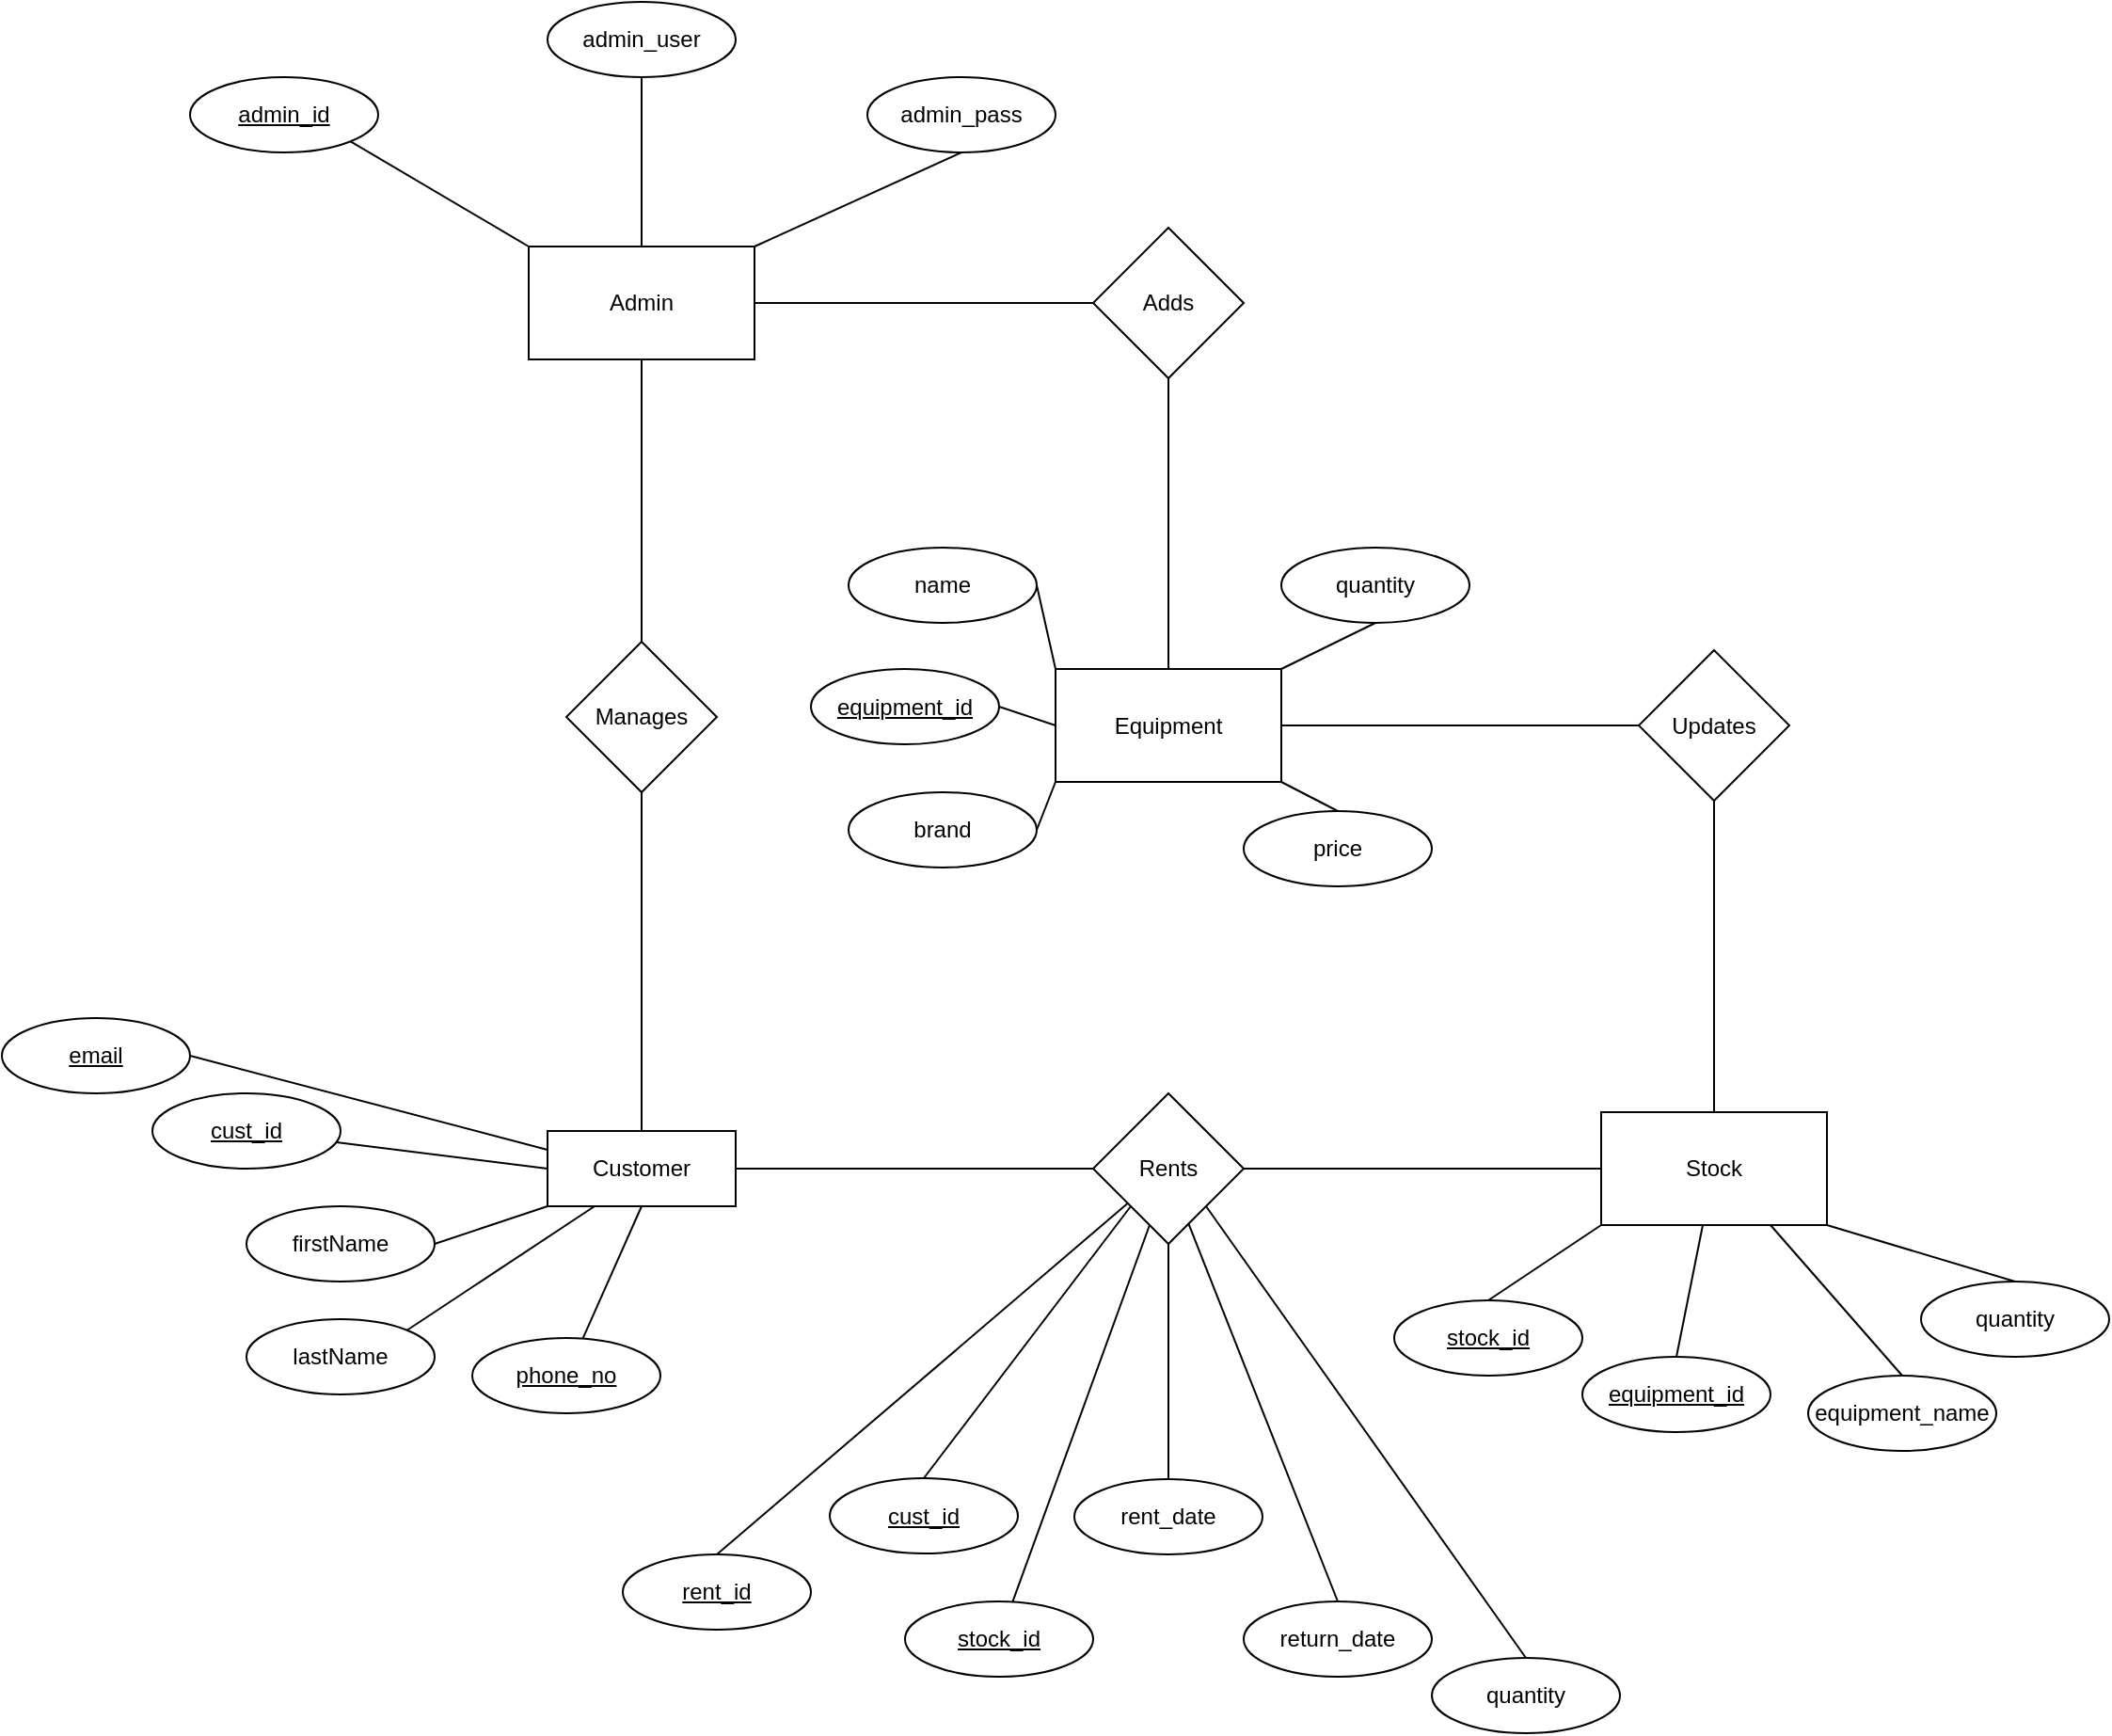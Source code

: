 <mxfile version="17.4.5" type="device"><diagram id="AoQ71wExBJ9Sow57T3Ax" name="Page-1"><mxGraphModel dx="1203" dy="1840" grid="1" gridSize="10" guides="1" tooltips="1" connect="1" arrows="1" fold="1" page="1" pageScale="1" pageWidth="827" pageHeight="1169" math="0" shadow="0"><root><mxCell id="0"/><mxCell id="1" parent="0"/><mxCell id="BPgHNf_49MtfVLXEXjFW-1" value="Admin" style="rounded=0;whiteSpace=wrap;html=1;" parent="1" vertex="1"><mxGeometry x="470" y="-70" width="120" height="60" as="geometry"/></mxCell><mxCell id="BPgHNf_49MtfVLXEXjFW-3" value="Stock" style="rounded=0;whiteSpace=wrap;html=1;" parent="1" vertex="1"><mxGeometry x="1040" y="390" width="120" height="60" as="geometry"/></mxCell><mxCell id="BPgHNf_49MtfVLXEXjFW-5" value="Customer" style="whiteSpace=wrap;html=1;align=center;" parent="1" vertex="1"><mxGeometry x="480" y="400" width="100" height="40" as="geometry"/></mxCell><mxCell id="BPgHNf_49MtfVLXEXjFW-6" value="firstName" style="ellipse;whiteSpace=wrap;html=1;align=center;" parent="1" vertex="1"><mxGeometry x="320" y="440" width="100" height="40" as="geometry"/></mxCell><mxCell id="BPgHNf_49MtfVLXEXjFW-7" value="lastName" style="ellipse;whiteSpace=wrap;html=1;align=center;" parent="1" vertex="1"><mxGeometry x="320" y="500" width="100" height="40" as="geometry"/></mxCell><mxCell id="BPgHNf_49MtfVLXEXjFW-8" value="cust_id" style="ellipse;whiteSpace=wrap;html=1;align=center;fontStyle=4;" parent="1" vertex="1"><mxGeometry x="270" y="380" width="100" height="40" as="geometry"/></mxCell><mxCell id="BPgHNf_49MtfVLXEXjFW-9" value="email" style="ellipse;whiteSpace=wrap;html=1;align=center;fontStyle=4;" parent="1" vertex="1"><mxGeometry x="190" y="340" width="100" height="40" as="geometry"/></mxCell><mxCell id="BPgHNf_49MtfVLXEXjFW-11" value="phone_no" style="ellipse;whiteSpace=wrap;html=1;align=center;fontStyle=4;" parent="1" vertex="1"><mxGeometry x="440" y="510" width="100" height="40" as="geometry"/></mxCell><mxCell id="BPgHNf_49MtfVLXEXjFW-14" value="" style="endArrow=none;html=1;rounded=0;exitX=1;exitY=0;exitDx=0;exitDy=0;entryX=0.25;entryY=1;entryDx=0;entryDy=0;" parent="1" source="BPgHNf_49MtfVLXEXjFW-7" target="BPgHNf_49MtfVLXEXjFW-5" edge="1"><mxGeometry width="50" height="50" relative="1" as="geometry"><mxPoint x="640" y="480" as="sourcePoint"/><mxPoint x="690" y="430" as="targetPoint"/></mxGeometry></mxCell><mxCell id="BPgHNf_49MtfVLXEXjFW-15" value="" style="endArrow=none;html=1;rounded=0;exitX=1;exitY=0.5;exitDx=0;exitDy=0;entryX=0;entryY=1;entryDx=0;entryDy=0;" parent="1" source="BPgHNf_49MtfVLXEXjFW-6" target="BPgHNf_49MtfVLXEXjFW-5" edge="1"><mxGeometry width="50" height="50" relative="1" as="geometry"><mxPoint x="640" y="480" as="sourcePoint"/><mxPoint x="690" y="430" as="targetPoint"/></mxGeometry></mxCell><mxCell id="BPgHNf_49MtfVLXEXjFW-16" value="" style="endArrow=none;html=1;rounded=0;entryX=0;entryY=0.5;entryDx=0;entryDy=0;" parent="1" source="BPgHNf_49MtfVLXEXjFW-8" target="BPgHNf_49MtfVLXEXjFW-5" edge="1"><mxGeometry width="50" height="50" relative="1" as="geometry"><mxPoint x="640" y="480" as="sourcePoint"/><mxPoint x="690" y="430" as="targetPoint"/></mxGeometry></mxCell><mxCell id="BPgHNf_49MtfVLXEXjFW-18" value="" style="endArrow=none;html=1;rounded=0;exitX=0.5;exitY=1;exitDx=0;exitDy=0;" parent="1" target="BPgHNf_49MtfVLXEXjFW-11" edge="1" source="BPgHNf_49MtfVLXEXjFW-5"><mxGeometry width="50" height="50" relative="1" as="geometry"><mxPoint x="560" y="440" as="sourcePoint"/><mxPoint x="690" y="430" as="targetPoint"/></mxGeometry></mxCell><mxCell id="BPgHNf_49MtfVLXEXjFW-19" value="" style="endArrow=none;html=1;rounded=0;entryX=0;entryY=0.25;entryDx=0;entryDy=0;exitX=1;exitY=0.5;exitDx=0;exitDy=0;" parent="1" source="BPgHNf_49MtfVLXEXjFW-9" target="BPgHNf_49MtfVLXEXjFW-5" edge="1"><mxGeometry width="50" height="50" relative="1" as="geometry"><mxPoint x="406.609" y="356.933" as="sourcePoint"/><mxPoint x="490" y="410" as="targetPoint"/></mxGeometry></mxCell><mxCell id="BPgHNf_49MtfVLXEXjFW-20" value="Manages" style="rhombus;whiteSpace=wrap;html=1;" parent="1" vertex="1"><mxGeometry x="490" y="140" width="80" height="80" as="geometry"/></mxCell><mxCell id="BPgHNf_49MtfVLXEXjFW-21" value="admin_id" style="ellipse;whiteSpace=wrap;html=1;align=center;fontStyle=4;" parent="1" vertex="1"><mxGeometry x="290" y="-160" width="100" height="40" as="geometry"/></mxCell><mxCell id="BPgHNf_49MtfVLXEXjFW-22" value="admin_user" style="ellipse;whiteSpace=wrap;html=1;align=center;" parent="1" vertex="1"><mxGeometry x="480" y="-200" width="100" height="40" as="geometry"/></mxCell><mxCell id="BPgHNf_49MtfVLXEXjFW-23" value="admin_pass" style="ellipse;whiteSpace=wrap;html=1;align=center;" parent="1" vertex="1"><mxGeometry x="650" y="-160" width="100" height="40" as="geometry"/></mxCell><mxCell id="BPgHNf_49MtfVLXEXjFW-25" value="" style="endArrow=none;html=1;rounded=0;entryX=0.5;entryY=1;entryDx=0;entryDy=0;exitX=0.5;exitY=0;exitDx=0;exitDy=0;" parent="1" source="BPgHNf_49MtfVLXEXjFW-20" target="BPgHNf_49MtfVLXEXjFW-1" edge="1"><mxGeometry width="50" height="50" relative="1" as="geometry"><mxPoint x="410" y="90" as="sourcePoint"/><mxPoint x="460" y="40" as="targetPoint"/></mxGeometry></mxCell><mxCell id="BPgHNf_49MtfVLXEXjFW-27" value="Adds" style="rhombus;whiteSpace=wrap;html=1;" parent="1" vertex="1"><mxGeometry x="770" y="-80" width="80" height="80" as="geometry"/></mxCell><mxCell id="BPgHNf_49MtfVLXEXjFW-29" value="Rents" style="rhombus;whiteSpace=wrap;html=1;" parent="1" vertex="1"><mxGeometry x="770" y="380" width="80" height="80" as="geometry"/></mxCell><mxCell id="BPgHNf_49MtfVLXEXjFW-31" value="Equipment" style="rounded=0;whiteSpace=wrap;html=1;" parent="1" vertex="1"><mxGeometry x="750" y="154.5" width="120" height="60" as="geometry"/></mxCell><mxCell id="BPgHNf_49MtfVLXEXjFW-33" value="Updates" style="rhombus;whiteSpace=wrap;html=1;" parent="1" vertex="1"><mxGeometry x="1060" y="144.5" width="80" height="80" as="geometry"/></mxCell><mxCell id="BPgHNf_49MtfVLXEXjFW-36" value="" style="endArrow=none;html=1;rounded=0;exitX=1;exitY=0.5;exitDx=0;exitDy=0;entryX=0;entryY=0.5;entryDx=0;entryDy=0;" parent="1" source="BPgHNf_49MtfVLXEXjFW-1" target="BPgHNf_49MtfVLXEXjFW-27" edge="1"><mxGeometry width="50" height="50" relative="1" as="geometry"><mxPoint x="520" y="240" as="sourcePoint"/><mxPoint x="570" y="190" as="targetPoint"/></mxGeometry></mxCell><mxCell id="BPgHNf_49MtfVLXEXjFW-40" value="" style="endArrow=none;html=1;rounded=0;entryX=1;entryY=1;entryDx=0;entryDy=0;exitX=0;exitY=0;exitDx=0;exitDy=0;" parent="1" source="BPgHNf_49MtfVLXEXjFW-1" target="BPgHNf_49MtfVLXEXjFW-21" edge="1"><mxGeometry width="50" height="50" relative="1" as="geometry"><mxPoint x="670" y="230" as="sourcePoint"/><mxPoint x="720" y="180" as="targetPoint"/></mxGeometry></mxCell><mxCell id="BPgHNf_49MtfVLXEXjFW-41" value="" style="endArrow=none;html=1;rounded=0;entryX=0.5;entryY=1;entryDx=0;entryDy=0;exitX=0.5;exitY=0;exitDx=0;exitDy=0;" parent="1" source="BPgHNf_49MtfVLXEXjFW-1" target="BPgHNf_49MtfVLXEXjFW-22" edge="1"><mxGeometry width="50" height="50" relative="1" as="geometry"><mxPoint x="670" y="230" as="sourcePoint"/><mxPoint x="720" y="180" as="targetPoint"/></mxGeometry></mxCell><mxCell id="BPgHNf_49MtfVLXEXjFW-42" value="" style="endArrow=none;html=1;rounded=0;entryX=0.5;entryY=1;entryDx=0;entryDy=0;exitX=1;exitY=0;exitDx=0;exitDy=0;" parent="1" source="BPgHNf_49MtfVLXEXjFW-1" target="BPgHNf_49MtfVLXEXjFW-23" edge="1"><mxGeometry width="50" height="50" relative="1" as="geometry"><mxPoint x="670" y="230" as="sourcePoint"/><mxPoint x="680" y="-50" as="targetPoint"/></mxGeometry></mxCell><mxCell id="BPgHNf_49MtfVLXEXjFW-51" value="" style="endArrow=none;html=1;rounded=0;entryX=0.5;entryY=1;entryDx=0;entryDy=0;exitX=0.5;exitY=0;exitDx=0;exitDy=0;" parent="1" source="BPgHNf_49MtfVLXEXjFW-5" target="BPgHNf_49MtfVLXEXjFW-20" edge="1"><mxGeometry width="50" height="50" relative="1" as="geometry"><mxPoint x="730" y="350" as="sourcePoint"/><mxPoint x="780" y="300" as="targetPoint"/></mxGeometry></mxCell><mxCell id="BPgHNf_49MtfVLXEXjFW-53" value="" style="endArrow=none;html=1;rounded=0;exitX=1;exitY=0.5;exitDx=0;exitDy=0;entryX=0;entryY=0.5;entryDx=0;entryDy=0;" parent="1" source="BPgHNf_49MtfVLXEXjFW-5" target="BPgHNf_49MtfVLXEXjFW-29" edge="1"><mxGeometry width="50" height="50" relative="1" as="geometry"><mxPoint x="600" y="390" as="sourcePoint"/><mxPoint x="780" y="200" as="targetPoint"/></mxGeometry></mxCell><mxCell id="BPgHNf_49MtfVLXEXjFW-54" value="" style="endArrow=none;html=1;rounded=0;entryX=1;entryY=0.5;entryDx=0;entryDy=0;exitX=0;exitY=0.5;exitDx=0;exitDy=0;" parent="1" source="BPgHNf_49MtfVLXEXjFW-3" target="BPgHNf_49MtfVLXEXjFW-29" edge="1"><mxGeometry width="50" height="50" relative="1" as="geometry"><mxPoint x="840" y="160" as="sourcePoint"/><mxPoint x="1050" as="targetPoint"/></mxGeometry></mxCell><mxCell id="BPgHNf_49MtfVLXEXjFW-55" value="" style="endArrow=none;html=1;rounded=0;entryX=0.5;entryY=1;entryDx=0;entryDy=0;exitX=0.5;exitY=0;exitDx=0;exitDy=0;" parent="1" source="BPgHNf_49MtfVLXEXjFW-31" target="BPgHNf_49MtfVLXEXjFW-27" edge="1"><mxGeometry width="50" height="50" relative="1" as="geometry"><mxPoint x="830" y="170" as="sourcePoint"/><mxPoint x="880" y="120" as="targetPoint"/></mxGeometry></mxCell><mxCell id="BPgHNf_49MtfVLXEXjFW-56" value="" style="endArrow=none;html=1;rounded=0;exitX=1;exitY=0.5;exitDx=0;exitDy=0;entryX=0;entryY=0.5;entryDx=0;entryDy=0;" parent="1" source="BPgHNf_49MtfVLXEXjFW-31" target="BPgHNf_49MtfVLXEXjFW-33" edge="1"><mxGeometry width="50" height="50" relative="1" as="geometry"><mxPoint x="830" y="170" as="sourcePoint"/><mxPoint x="880" y="120" as="targetPoint"/></mxGeometry></mxCell><mxCell id="BPgHNf_49MtfVLXEXjFW-57" value="" style="endArrow=none;html=1;rounded=0;entryX=0.5;entryY=1;entryDx=0;entryDy=0;exitX=0.5;exitY=0;exitDx=0;exitDy=0;" parent="1" source="BPgHNf_49MtfVLXEXjFW-3" target="BPgHNf_49MtfVLXEXjFW-33" edge="1"><mxGeometry width="50" height="50" relative="1" as="geometry"><mxPoint x="830" y="170" as="sourcePoint"/><mxPoint x="880" y="120" as="targetPoint"/></mxGeometry></mxCell><mxCell id="BPgHNf_49MtfVLXEXjFW-58" value="cust_id" style="ellipse;whiteSpace=wrap;html=1;align=center;fontStyle=4;" parent="1" vertex="1"><mxGeometry x="630" y="584.5" width="100" height="40" as="geometry"/></mxCell><mxCell id="BPgHNf_49MtfVLXEXjFW-59" value="stock_id" style="ellipse;whiteSpace=wrap;html=1;align=center;fontStyle=4;" parent="1" vertex="1"><mxGeometry x="670" y="650" width="100" height="40" as="geometry"/></mxCell><mxCell id="BPgHNf_49MtfVLXEXjFW-61" value="rent_date" style="ellipse;whiteSpace=wrap;html=1;align=center;" parent="1" vertex="1"><mxGeometry x="760" y="585" width="100" height="40" as="geometry"/></mxCell><mxCell id="BPgHNf_49MtfVLXEXjFW-62" value="" style="endArrow=none;html=1;rounded=0;exitX=0.5;exitY=0;exitDx=0;exitDy=0;entryX=0;entryY=1;entryDx=0;entryDy=0;" parent="1" source="BPgHNf_49MtfVLXEXjFW-58" target="BPgHNf_49MtfVLXEXjFW-29" edge="1"><mxGeometry width="50" height="50" relative="1" as="geometry"><mxPoint x="890" y="360" as="sourcePoint"/><mxPoint x="940" y="310" as="targetPoint"/></mxGeometry></mxCell><mxCell id="BPgHNf_49MtfVLXEXjFW-63" value="" style="endArrow=none;html=1;rounded=0;" parent="1" source="BPgHNf_49MtfVLXEXjFW-59" edge="1"><mxGeometry width="50" height="50" relative="1" as="geometry"><mxPoint x="890" y="360" as="sourcePoint"/><mxPoint x="800" y="450" as="targetPoint"/></mxGeometry></mxCell><mxCell id="BPgHNf_49MtfVLXEXjFW-64" value="" style="endArrow=none;html=1;rounded=0;exitX=0.5;exitY=0;exitDx=0;exitDy=0;entryX=0.5;entryY=1;entryDx=0;entryDy=0;" parent="1" source="BPgHNf_49MtfVLXEXjFW-61" target="BPgHNf_49MtfVLXEXjFW-29" edge="1"><mxGeometry width="50" height="50" relative="1" as="geometry"><mxPoint x="890" y="360" as="sourcePoint"/><mxPoint x="820" y="450" as="targetPoint"/></mxGeometry></mxCell><mxCell id="BPgHNf_49MtfVLXEXjFW-67" value="" style="endArrow=none;html=1;rounded=0;exitX=0.636;exitY=0.871;exitDx=0;exitDy=0;entryX=0.5;entryY=0;entryDx=0;entryDy=0;exitPerimeter=0;" parent="1" source="BPgHNf_49MtfVLXEXjFW-29" target="BPgHNf_49MtfVLXEXjFW-68" edge="1"><mxGeometry width="50" height="50" relative="1" as="geometry"><mxPoint x="890" y="300" as="sourcePoint"/><mxPoint x="910" y="640" as="targetPoint"/></mxGeometry></mxCell><mxCell id="BPgHNf_49MtfVLXEXjFW-68" value="return_date" style="ellipse;whiteSpace=wrap;html=1;align=center;" parent="1" vertex="1"><mxGeometry x="850" y="650" width="100" height="40" as="geometry"/></mxCell><mxCell id="BPgHNf_49MtfVLXEXjFW-69" value="equipment_id" style="ellipse;whiteSpace=wrap;html=1;align=center;fontStyle=4;" parent="1" vertex="1"><mxGeometry x="1030" y="520" width="100" height="40" as="geometry"/></mxCell><mxCell id="BPgHNf_49MtfVLXEXjFW-70" value="equipment_name" style="ellipse;whiteSpace=wrap;html=1;align=center;" parent="1" vertex="1"><mxGeometry x="1150" y="530" width="100" height="40" as="geometry"/></mxCell><mxCell id="BPgHNf_49MtfVLXEXjFW-71" value="quantity" style="ellipse;whiteSpace=wrap;html=1;align=center;" parent="1" vertex="1"><mxGeometry x="1210" y="480" width="100" height="40" as="geometry"/></mxCell><mxCell id="BPgHNf_49MtfVLXEXjFW-72" value="" style="endArrow=none;html=1;rounded=0;exitX=0.5;exitY=0;exitDx=0;exitDy=0;" parent="1" source="BPgHNf_49MtfVLXEXjFW-69" target="BPgHNf_49MtfVLXEXjFW-3" edge="1"><mxGeometry width="50" height="50" relative="1" as="geometry"><mxPoint x="860" y="450" as="sourcePoint"/><mxPoint x="1030" y="460" as="targetPoint"/></mxGeometry></mxCell><mxCell id="BPgHNf_49MtfVLXEXjFW-73" value="" style="endArrow=none;html=1;rounded=0;exitX=0.5;exitY=0;exitDx=0;exitDy=0;entryX=0.75;entryY=1;entryDx=0;entryDy=0;" parent="1" source="BPgHNf_49MtfVLXEXjFW-70" target="BPgHNf_49MtfVLXEXjFW-3" edge="1"><mxGeometry width="50" height="50" relative="1" as="geometry"><mxPoint x="990" y="490" as="sourcePoint"/><mxPoint x="910" y="400" as="targetPoint"/></mxGeometry></mxCell><mxCell id="BPgHNf_49MtfVLXEXjFW-74" value="" style="endArrow=none;html=1;rounded=0;exitX=0.5;exitY=0;exitDx=0;exitDy=0;entryX=1;entryY=1;entryDx=0;entryDy=0;" parent="1" source="BPgHNf_49MtfVLXEXjFW-71" target="BPgHNf_49MtfVLXEXjFW-3" edge="1"><mxGeometry width="50" height="50" relative="1" as="geometry"><mxPoint x="1060" y="470" as="sourcePoint"/><mxPoint x="910" y="400" as="targetPoint"/></mxGeometry></mxCell><mxCell id="BPgHNf_49MtfVLXEXjFW-76" value="name" style="ellipse;whiteSpace=wrap;html=1;align=center;" parent="1" vertex="1"><mxGeometry x="640" y="90" width="100" height="40" as="geometry"/></mxCell><mxCell id="BPgHNf_49MtfVLXEXjFW-77" value="equipment_id" style="ellipse;whiteSpace=wrap;html=1;align=center;fontStyle=4;" parent="1" vertex="1"><mxGeometry x="620" y="154.5" width="100" height="40" as="geometry"/></mxCell><mxCell id="BPgHNf_49MtfVLXEXjFW-78" value="brand" style="ellipse;whiteSpace=wrap;html=1;align=center;" parent="1" vertex="1"><mxGeometry x="640" y="220" width="100" height="40" as="geometry"/></mxCell><mxCell id="BPgHNf_49MtfVLXEXjFW-79" value="price" style="ellipse;whiteSpace=wrap;html=1;align=center;" parent="1" vertex="1"><mxGeometry x="850" y="230" width="100" height="40" as="geometry"/></mxCell><mxCell id="BPgHNf_49MtfVLXEXjFW-80" value="quantity" style="ellipse;whiteSpace=wrap;html=1;align=center;" parent="1" vertex="1"><mxGeometry x="870" y="90" width="100" height="40" as="geometry"/></mxCell><mxCell id="BPgHNf_49MtfVLXEXjFW-81" value="" style="endArrow=none;html=1;rounded=0;entryX=0;entryY=1;entryDx=0;entryDy=0;exitX=1;exitY=0.5;exitDx=0;exitDy=0;" parent="1" source="BPgHNf_49MtfVLXEXjFW-78" target="BPgHNf_49MtfVLXEXjFW-31" edge="1"><mxGeometry width="50" height="50" relative="1" as="geometry"><mxPoint x="700" y="350" as="sourcePoint"/><mxPoint x="750" y="300" as="targetPoint"/></mxGeometry></mxCell><mxCell id="BPgHNf_49MtfVLXEXjFW-82" value="" style="endArrow=none;html=1;rounded=0;exitX=1;exitY=0.5;exitDx=0;exitDy=0;entryX=0;entryY=0.5;entryDx=0;entryDy=0;" parent="1" source="BPgHNf_49MtfVLXEXjFW-77" target="BPgHNf_49MtfVLXEXjFW-31" edge="1"><mxGeometry width="50" height="50" relative="1" as="geometry"><mxPoint x="700" y="350" as="sourcePoint"/><mxPoint x="750" y="300" as="targetPoint"/></mxGeometry></mxCell><mxCell id="BPgHNf_49MtfVLXEXjFW-83" value="" style="endArrow=none;html=1;rounded=0;exitX=1;exitY=0.5;exitDx=0;exitDy=0;entryX=0;entryY=0;entryDx=0;entryDy=0;" parent="1" source="BPgHNf_49MtfVLXEXjFW-76" target="BPgHNf_49MtfVLXEXjFW-31" edge="1"><mxGeometry width="50" height="50" relative="1" as="geometry"><mxPoint x="700" y="350" as="sourcePoint"/><mxPoint x="750" y="300" as="targetPoint"/></mxGeometry></mxCell><mxCell id="BPgHNf_49MtfVLXEXjFW-84" value="" style="endArrow=none;html=1;rounded=0;entryX=1;entryY=1;entryDx=0;entryDy=0;exitX=0.5;exitY=0;exitDx=0;exitDy=0;" parent="1" source="BPgHNf_49MtfVLXEXjFW-79" target="BPgHNf_49MtfVLXEXjFW-31" edge="1"><mxGeometry width="50" height="50" relative="1" as="geometry"><mxPoint x="700" y="350" as="sourcePoint"/><mxPoint x="750" y="300" as="targetPoint"/></mxGeometry></mxCell><mxCell id="BPgHNf_49MtfVLXEXjFW-85" value="" style="endArrow=none;html=1;rounded=0;entryX=0.5;entryY=1;entryDx=0;entryDy=0;exitX=1;exitY=0;exitDx=0;exitDy=0;" parent="1" source="BPgHNf_49MtfVLXEXjFW-31" target="BPgHNf_49MtfVLXEXjFW-80" edge="1"><mxGeometry width="50" height="50" relative="1" as="geometry"><mxPoint x="700" y="350" as="sourcePoint"/><mxPoint x="750" y="300" as="targetPoint"/></mxGeometry></mxCell><mxCell id="JIuaQ5NrqNN1Eydw48Sc-1" value="quantity" style="ellipse;whiteSpace=wrap;html=1;align=center;" vertex="1" parent="1"><mxGeometry x="950" y="680" width="100" height="40" as="geometry"/></mxCell><mxCell id="JIuaQ5NrqNN1Eydw48Sc-2" value="" style="endArrow=none;html=1;rounded=0;entryX=1;entryY=1;entryDx=0;entryDy=0;exitX=0.5;exitY=0;exitDx=0;exitDy=0;" edge="1" parent="1" source="JIuaQ5NrqNN1Eydw48Sc-1" target="BPgHNf_49MtfVLXEXjFW-29"><mxGeometry width="50" height="50" relative="1" as="geometry"><mxPoint x="770" y="650" as="sourcePoint"/><mxPoint x="820" y="600" as="targetPoint"/></mxGeometry></mxCell><mxCell id="JIuaQ5NrqNN1Eydw48Sc-3" value="rent_id" style="ellipse;whiteSpace=wrap;html=1;align=center;fontStyle=4;" vertex="1" parent="1"><mxGeometry x="520" y="625" width="100" height="40" as="geometry"/></mxCell><mxCell id="JIuaQ5NrqNN1Eydw48Sc-4" value="" style="endArrow=none;html=1;rounded=0;exitX=0.5;exitY=0;exitDx=0;exitDy=0;" edge="1" parent="1" source="JIuaQ5NrqNN1Eydw48Sc-3" target="BPgHNf_49MtfVLXEXjFW-29"><mxGeometry width="50" height="50" relative="1" as="geometry"><mxPoint x="680" y="470" as="sourcePoint"/><mxPoint x="730" y="420" as="targetPoint"/></mxGeometry></mxCell><mxCell id="JIuaQ5NrqNN1Eydw48Sc-5" value="stock_id" style="ellipse;whiteSpace=wrap;html=1;align=center;fontStyle=4;" vertex="1" parent="1"><mxGeometry x="930" y="490" width="100" height="40" as="geometry"/></mxCell><mxCell id="JIuaQ5NrqNN1Eydw48Sc-6" value="" style="endArrow=none;html=1;rounded=0;entryX=0;entryY=1;entryDx=0;entryDy=0;exitX=0.5;exitY=0;exitDx=0;exitDy=0;" edge="1" parent="1" source="JIuaQ5NrqNN1Eydw48Sc-5" target="BPgHNf_49MtfVLXEXjFW-3"><mxGeometry width="50" height="50" relative="1" as="geometry"><mxPoint x="840" y="470" as="sourcePoint"/><mxPoint x="890" y="420" as="targetPoint"/></mxGeometry></mxCell></root></mxGraphModel></diagram></mxfile>